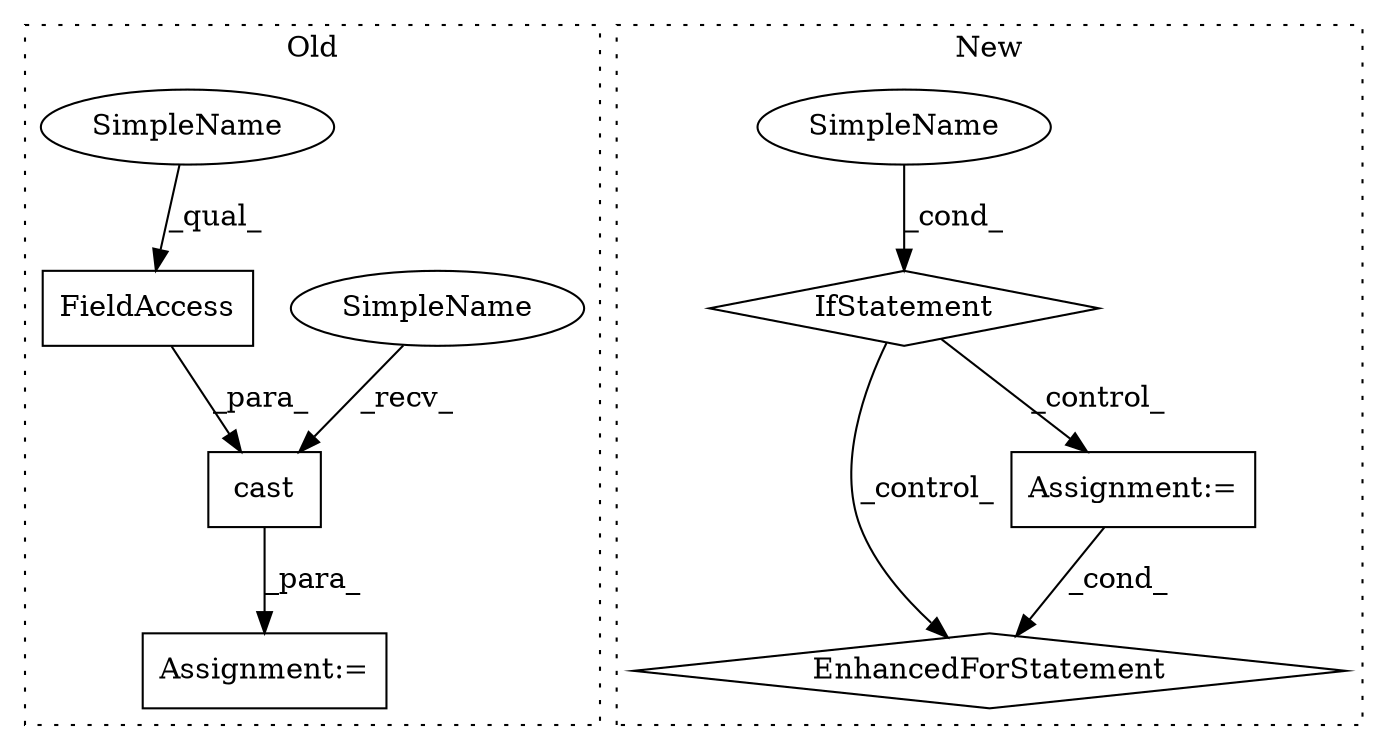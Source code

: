 digraph G {
subgraph cluster0 {
1 [label="cast" a="32" s="10830,10855" l="5,1" shape="box"];
4 [label="Assignment:=" a="7" s="10818" l="1" shape="box"];
5 [label="FieldAccess" a="22" s="10840" l="15" shape="box"];
8 [label="SimpleName" a="42" s="10819" l="10" shape="ellipse"];
9 [label="SimpleName" a="42" s="10840" l="10" shape="ellipse"];
label = "Old";
style="dotted";
}
subgraph cluster1 {
2 [label="EnhancedForStatement" a="70" s="11923,12002" l="57,2" shape="diamond"];
3 [label="Assignment:=" a="7" s="11923,12002" l="57,2" shape="box"];
6 [label="IfStatement" a="25" s="10715,10731" l="4,2" shape="diamond"];
7 [label="SimpleName" a="42" s="" l="" shape="ellipse"];
label = "New";
style="dotted";
}
1 -> 4 [label="_para_"];
3 -> 2 [label="_cond_"];
5 -> 1 [label="_para_"];
6 -> 2 [label="_control_"];
6 -> 3 [label="_control_"];
7 -> 6 [label="_cond_"];
8 -> 1 [label="_recv_"];
9 -> 5 [label="_qual_"];
}